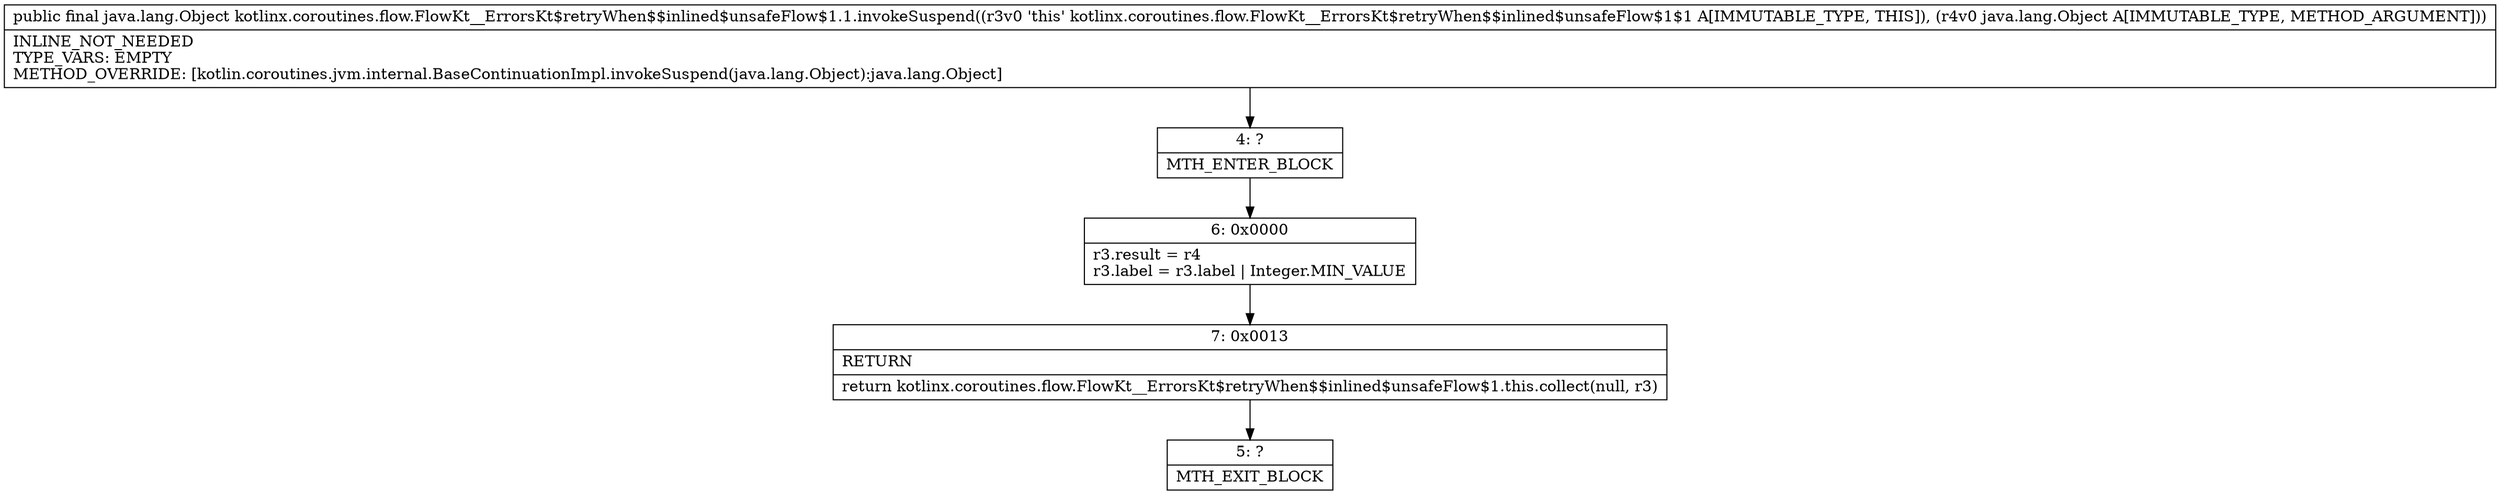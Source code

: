 digraph "CFG forkotlinx.coroutines.flow.FlowKt__ErrorsKt$retryWhen$$inlined$unsafeFlow$1.1.invokeSuspend(Ljava\/lang\/Object;)Ljava\/lang\/Object;" {
Node_4 [shape=record,label="{4\:\ ?|MTH_ENTER_BLOCK\l}"];
Node_6 [shape=record,label="{6\:\ 0x0000|r3.result = r4\lr3.label = r3.label \| Integer.MIN_VALUE\l}"];
Node_7 [shape=record,label="{7\:\ 0x0013|RETURN\l|return kotlinx.coroutines.flow.FlowKt__ErrorsKt$retryWhen$$inlined$unsafeFlow$1.this.collect(null, r3)\l}"];
Node_5 [shape=record,label="{5\:\ ?|MTH_EXIT_BLOCK\l}"];
MethodNode[shape=record,label="{public final java.lang.Object kotlinx.coroutines.flow.FlowKt__ErrorsKt$retryWhen$$inlined$unsafeFlow$1.1.invokeSuspend((r3v0 'this' kotlinx.coroutines.flow.FlowKt__ErrorsKt$retryWhen$$inlined$unsafeFlow$1$1 A[IMMUTABLE_TYPE, THIS]), (r4v0 java.lang.Object A[IMMUTABLE_TYPE, METHOD_ARGUMENT]))  | INLINE_NOT_NEEDED\lTYPE_VARS: EMPTY\lMETHOD_OVERRIDE: [kotlin.coroutines.jvm.internal.BaseContinuationImpl.invokeSuspend(java.lang.Object):java.lang.Object]\l}"];
MethodNode -> Node_4;Node_4 -> Node_6;
Node_6 -> Node_7;
Node_7 -> Node_5;
}

